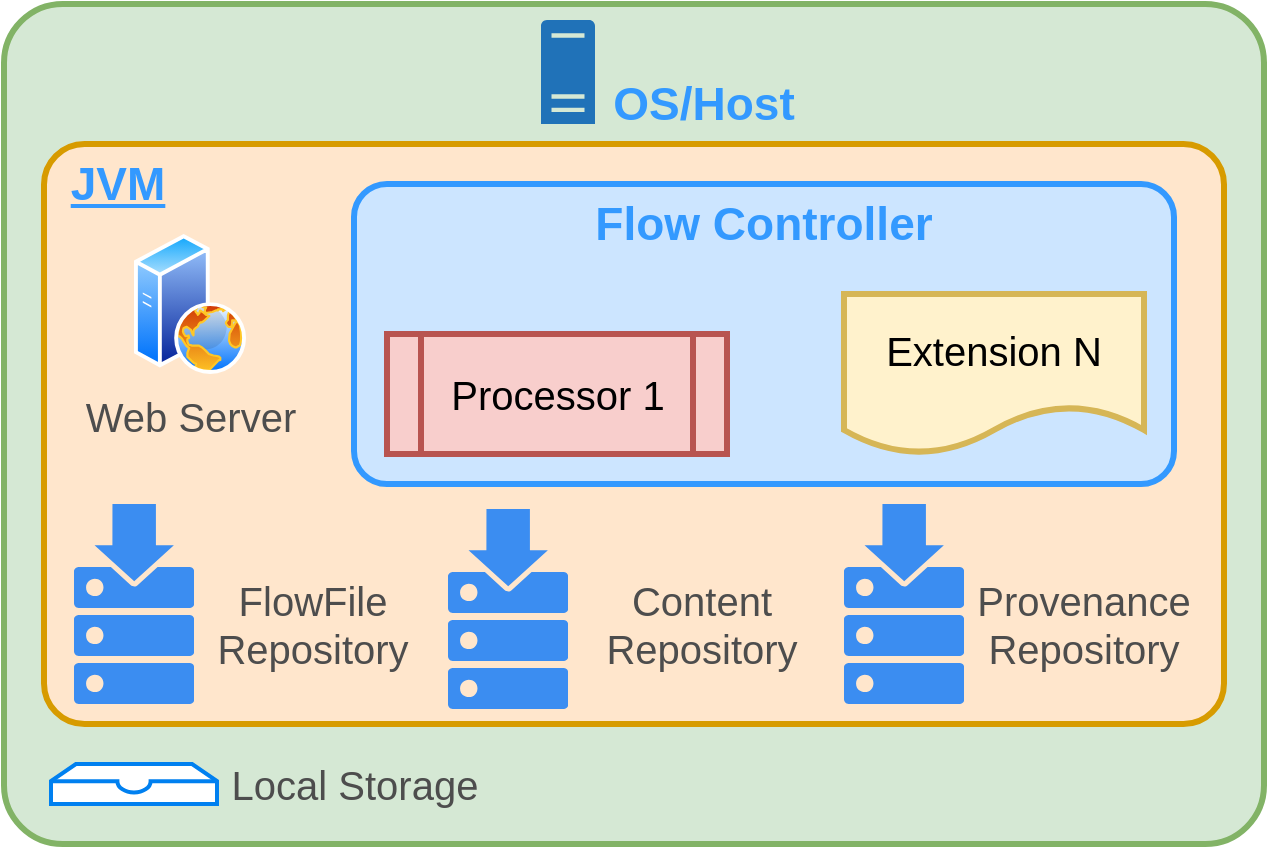 <mxfile version="10.9.8" type="github"><diagram id="jbXC67w1ccZG1yyRX-Za" name="Page-1"><mxGraphModel dx="1426" dy="724" grid="1" gridSize="10" guides="1" tooltips="1" connect="1" arrows="1" fold="1" page="1" pageScale="1" pageWidth="1700" pageHeight="1100" math="0" shadow="0"><root><mxCell id="0"/><mxCell id="1" parent="0"/><mxCell id="EOHGVZINFPLXD2Ap6hiN-2" value="" style="rounded=1;whiteSpace=wrap;html=1;arcSize=7;fillColor=#d5e8d4;strokeColor=#82b366;strokeWidth=3;" vertex="1" parent="1"><mxGeometry x="210" y="120" width="630" height="420" as="geometry"/></mxCell><mxCell id="EOHGVZINFPLXD2Ap6hiN-3" value="" style="pointerEvents=1;shadow=0;dashed=0;html=1;strokeColor=none;labelPosition=center;verticalLabelPosition=bottom;verticalAlign=top;outlineConnect=0;align=center;shape=mxgraph.office.servers.physical_host;fillColor=#2072B8;" vertex="1" parent="1"><mxGeometry x="478.5" y="128" width="27" height="52" as="geometry"/></mxCell><mxCell id="EOHGVZINFPLXD2Ap6hiN-5" value="OS/Host" style="text;html=1;strokeColor=none;fillColor=none;align=center;verticalAlign=middle;whiteSpace=wrap;rounded=0;fontSize=23;fontColor=#3399FF;fontStyle=1" vertex="1" parent="1"><mxGeometry x="540" y="160" width="40" height="20" as="geometry"/></mxCell><mxCell id="EOHGVZINFPLXD2Ap6hiN-6" value="" style="rounded=1;whiteSpace=wrap;html=1;fillColor=#ffe6cc;fontSize=23;arcSize=7;strokeColor=#d79b00;strokeWidth=3;" vertex="1" parent="1"><mxGeometry x="230" y="190" width="590" height="290" as="geometry"/></mxCell><mxCell id="EOHGVZINFPLXD2Ap6hiN-7" value="JVM" style="text;html=1;strokeColor=none;fillColor=none;align=center;verticalAlign=middle;whiteSpace=wrap;rounded=0;fontSize=23;fontColor=#3399FF;fontStyle=5" vertex="1" parent="1"><mxGeometry x="247" y="200" width="40" height="20" as="geometry"/></mxCell><mxCell id="EOHGVZINFPLXD2Ap6hiN-9" value="Web Server" style="aspect=fixed;perimeter=ellipsePerimeter;html=1;align=center;shadow=0;dashed=0;spacingTop=3;image;image=img/lib/active_directory/web_server.svg;fillColor=none;fontSize=20;fontColor=#4D4D4D;labelBackgroundColor=none;" vertex="1" parent="1"><mxGeometry x="275" y="235" width="56" height="70" as="geometry"/></mxCell><mxCell id="EOHGVZINFPLXD2Ap6hiN-10" value="" style="rounded=1;whiteSpace=wrap;html=1;fillColor=#cce5ff;fontSize=23;arcSize=11;strokeColor=#3399FF;strokeWidth=3;" vertex="1" parent="1"><mxGeometry x="385" y="210" width="410" height="150" as="geometry"/></mxCell><mxCell id="EOHGVZINFPLXD2Ap6hiN-11" value="Flow Controller" style="text;html=1;strokeColor=none;fillColor=none;align=center;verticalAlign=middle;whiteSpace=wrap;rounded=0;fontSize=23;fontColor=#3399FF;fontStyle=1" vertex="1" parent="1"><mxGeometry x="500" y="220" width="180" height="20" as="geometry"/></mxCell><mxCell id="EOHGVZINFPLXD2Ap6hiN-12" value="Processor 1" style="shape=process;whiteSpace=wrap;html=1;backgroundOutline=1;fillColor=#f8cecc;fontSize=20;strokeColor=#b85450;strokeWidth=3;" vertex="1" parent="1"><mxGeometry x="401.5" y="285" width="170" height="60" as="geometry"/></mxCell><mxCell id="EOHGVZINFPLXD2Ap6hiN-14" value="" style="html=1;aspect=fixed;strokeColor=none;shadow=0;align=center;verticalAlign=top;fillColor=#3B8DF1;shape=mxgraph.gcp2.repository;fontSize=23;fontColor=#4D4D4D;" vertex="1" parent="1"><mxGeometry x="245" y="370" width="60" height="100" as="geometry"/></mxCell><mxCell id="EOHGVZINFPLXD2Ap6hiN-15" value="" style="html=1;aspect=fixed;strokeColor=none;shadow=0;align=center;verticalAlign=top;fillColor=#3B8DF1;shape=mxgraph.gcp2.repository;fontSize=23;fontColor=#3399FF;" vertex="1" parent="1"><mxGeometry x="432" y="372.5" width="60" height="100" as="geometry"/></mxCell><mxCell id="EOHGVZINFPLXD2Ap6hiN-16" value="" style="html=1;aspect=fixed;strokeColor=none;shadow=0;align=center;verticalAlign=top;fillColor=#3B8DF1;shape=mxgraph.gcp2.repository;fontSize=23;fontColor=#3399FF;" vertex="1" parent="1"><mxGeometry x="630" y="370" width="60" height="100" as="geometry"/></mxCell><mxCell id="EOHGVZINFPLXD2Ap6hiN-17" value="FlowFile Repository" style="text;html=1;strokeColor=none;fillColor=none;align=center;verticalAlign=middle;whiteSpace=wrap;rounded=0;fontSize=20;fontColor=#4D4D4D;" vertex="1" parent="1"><mxGeometry x="344" y="410" width="41" height="40" as="geometry"/></mxCell><mxCell id="EOHGVZINFPLXD2Ap6hiN-18" value="Content Repository" style="text;html=1;strokeColor=none;fillColor=none;align=center;verticalAlign=middle;whiteSpace=wrap;rounded=0;fontSize=20;fontColor=#4D4D4D;" vertex="1" parent="1"><mxGeometry x="538.5" y="420" width="40" height="20" as="geometry"/></mxCell><mxCell id="EOHGVZINFPLXD2Ap6hiN-19" value="Provenance Repository" style="text;html=1;strokeColor=none;fillColor=none;align=center;verticalAlign=middle;whiteSpace=wrap;rounded=0;fontSize=20;fontColor=#4D4D4D;" vertex="1" parent="1"><mxGeometry x="730" y="420" width="40" height="20" as="geometry"/></mxCell><mxCell id="EOHGVZINFPLXD2Ap6hiN-21" value="Extension N" style="shape=document;whiteSpace=wrap;html=1;boundedLbl=1;fillColor=#fff2cc;fontSize=20;strokeColor=#d6b656;strokeWidth=3;" vertex="1" parent="1"><mxGeometry x="630" y="265" width="150" height="80" as="geometry"/></mxCell><mxCell id="EOHGVZINFPLXD2Ap6hiN-22" value="" style="html=1;verticalLabelPosition=bottom;align=center;labelBackgroundColor=#ffffff;verticalAlign=top;strokeWidth=2;strokeColor=#0080F0;fillColor=#ffffff;shadow=0;dashed=0;shape=mxgraph.ios7.icons.storage;fontSize=20;fontColor=#4D4D4D;" vertex="1" parent="1"><mxGeometry x="233.5" y="500" width="83" height="20" as="geometry"/></mxCell><mxCell id="EOHGVZINFPLXD2Ap6hiN-23" value="Local Storage" style="text;html=1;strokeColor=none;fillColor=none;align=center;verticalAlign=middle;whiteSpace=wrap;rounded=0;labelBackgroundColor=none;fontSize=20;fontColor=#4D4D4D;" vertex="1" parent="1"><mxGeometry x="320.5" y="500" width="129" height="20" as="geometry"/></mxCell></root></mxGraphModel></diagram></mxfile>